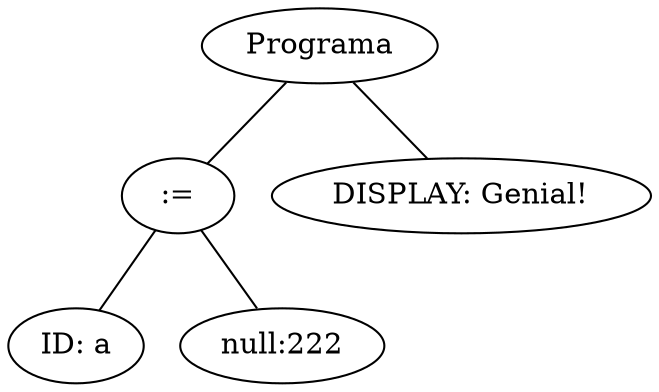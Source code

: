 graph G {
    nodo_programa [label="Programa"]
    nodo_666988784 [label=":="]
    nodo_programa -- nodo_666988784
    nodo_1414644648 [label="ID: a"]
    nodo_666988784 -- nodo_1414644648
    nodo_640070680 [label="null:222"]
    nodo_666988784 -- nodo_640070680
    nodo_1510467688 [label="DISPLAY: Genial!"]
    nodo_programa -- nodo_1510467688
}
